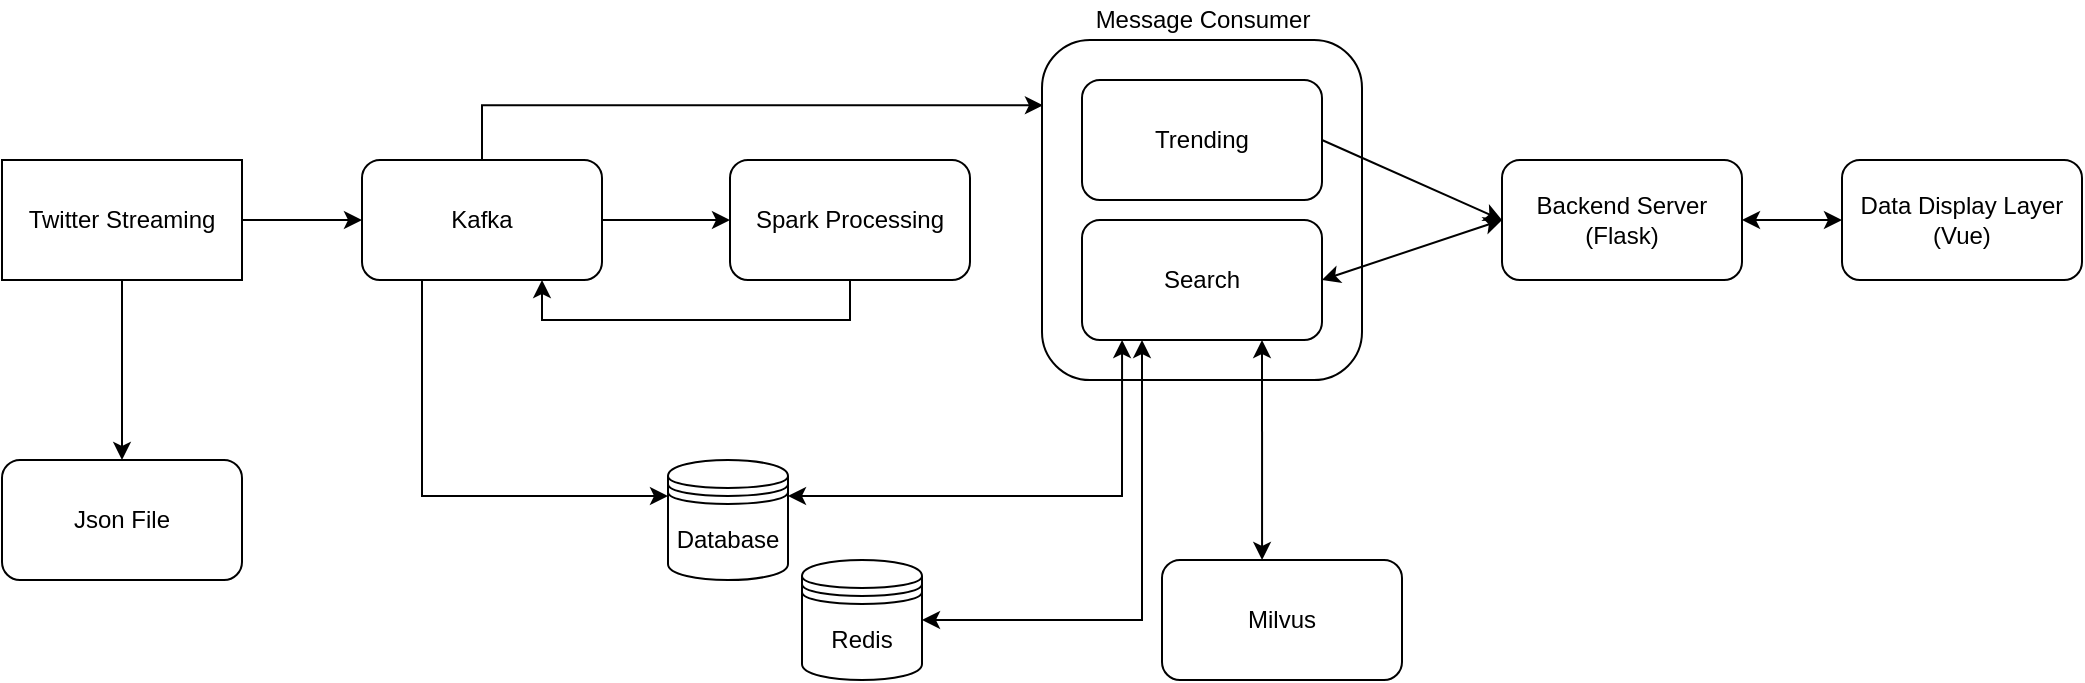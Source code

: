 <mxfile version="15.7.4" type="github">
  <diagram id="lZiy0iLzy_MYxIfIbjXl" name="Page-1">
    <mxGraphModel dx="1206" dy="552" grid="1" gridSize="10" guides="1" tooltips="1" connect="1" arrows="1" fold="1" page="1" pageScale="1" pageWidth="827" pageHeight="1169" math="0" shadow="0">
      <root>
        <mxCell id="0" />
        <mxCell id="1" parent="0" />
        <mxCell id="AnlLIFib7zOeCQXsE0wH-50" value="" style="rounded=1;whiteSpace=wrap;html=1;" vertex="1" parent="1">
          <mxGeometry x="570" y="100" width="160" height="170" as="geometry" />
        </mxCell>
        <mxCell id="AnlLIFib7zOeCQXsE0wH-6" style="edgeStyle=orthogonalEdgeStyle;rounded=0;orthogonalLoop=1;jettySize=auto;html=1;exitX=1;exitY=0.5;exitDx=0;exitDy=0;entryX=0;entryY=0.5;entryDx=0;entryDy=0;shadow=0;strokeColor=#000000;fillColor=#000000;" edge="1" parent="1" source="AnlLIFib7zOeCQXsE0wH-3" target="AnlLIFib7zOeCQXsE0wH-5">
          <mxGeometry relative="1" as="geometry" />
        </mxCell>
        <mxCell id="AnlLIFib7zOeCQXsE0wH-26" style="edgeStyle=orthogonalEdgeStyle;rounded=0;orthogonalLoop=1;jettySize=auto;html=1;exitX=0.25;exitY=1;exitDx=0;exitDy=0;entryX=0;entryY=0.3;entryDx=0;entryDy=0;shadow=0;strokeColor=#000000;fillColor=#000000;" edge="1" parent="1" source="AnlLIFib7zOeCQXsE0wH-3" target="AnlLIFib7zOeCQXsE0wH-12">
          <mxGeometry relative="1" as="geometry" />
        </mxCell>
        <mxCell id="AnlLIFib7zOeCQXsE0wH-52" style="edgeStyle=orthogonalEdgeStyle;rounded=0;orthogonalLoop=1;jettySize=auto;html=1;exitX=0.5;exitY=0;exitDx=0;exitDy=0;entryX=0.003;entryY=0.192;entryDx=0;entryDy=0;entryPerimeter=0;shadow=0;strokeColor=#000000;fillColor=#000000;" edge="1" parent="1" source="AnlLIFib7zOeCQXsE0wH-3" target="AnlLIFib7zOeCQXsE0wH-50">
          <mxGeometry relative="1" as="geometry" />
        </mxCell>
        <mxCell id="AnlLIFib7zOeCQXsE0wH-3" value="Kafka" style="rounded=1;whiteSpace=wrap;html=1;" vertex="1" parent="1">
          <mxGeometry x="230" y="160" width="120" height="60" as="geometry" />
        </mxCell>
        <mxCell id="AnlLIFib7zOeCQXsE0wH-25" style="edgeStyle=orthogonalEdgeStyle;rounded=0;orthogonalLoop=1;jettySize=auto;html=1;exitX=0.5;exitY=1;exitDx=0;exitDy=0;entryX=0.75;entryY=1;entryDx=0;entryDy=0;shadow=0;strokeColor=#000000;fillColor=#000000;" edge="1" parent="1" source="AnlLIFib7zOeCQXsE0wH-5" target="AnlLIFib7zOeCQXsE0wH-3">
          <mxGeometry relative="1" as="geometry">
            <Array as="points">
              <mxPoint x="474" y="240" />
              <mxPoint x="320" y="240" />
            </Array>
          </mxGeometry>
        </mxCell>
        <mxCell id="AnlLIFib7zOeCQXsE0wH-5" value="Spark Processing" style="rounded=1;whiteSpace=wrap;html=1;" vertex="1" parent="1">
          <mxGeometry x="414" y="160" width="120" height="60" as="geometry" />
        </mxCell>
        <mxCell id="AnlLIFib7zOeCQXsE0wH-12" value="Database" style="shape=datastore;whiteSpace=wrap;html=1;" vertex="1" parent="1">
          <mxGeometry x="383" y="310" width="60" height="60" as="geometry" />
        </mxCell>
        <mxCell id="AnlLIFib7zOeCQXsE0wH-19" style="edgeStyle=orthogonalEdgeStyle;rounded=0;orthogonalLoop=1;jettySize=auto;html=1;exitX=1;exitY=0.5;exitDx=0;exitDy=0;entryX=0;entryY=0.5;entryDx=0;entryDy=0;shadow=0;strokeColor=#000000;fillColor=#000000;" edge="1" parent="1" source="AnlLIFib7zOeCQXsE0wH-17" target="AnlLIFib7zOeCQXsE0wH-3">
          <mxGeometry relative="1" as="geometry" />
        </mxCell>
        <mxCell id="AnlLIFib7zOeCQXsE0wH-61" style="edgeStyle=orthogonalEdgeStyle;rounded=0;orthogonalLoop=1;jettySize=auto;html=1;exitX=0.5;exitY=1;exitDx=0;exitDy=0;entryX=0.5;entryY=0;entryDx=0;entryDy=0;shadow=0;strokeColor=#000000;fillColor=#000000;" edge="1" parent="1" source="AnlLIFib7zOeCQXsE0wH-17" target="AnlLIFib7zOeCQXsE0wH-60">
          <mxGeometry relative="1" as="geometry" />
        </mxCell>
        <mxCell id="AnlLIFib7zOeCQXsE0wH-17" value="Twitter Streaming" style="rounded=0;whiteSpace=wrap;html=1;" vertex="1" parent="1">
          <mxGeometry x="50" y="160" width="120" height="60" as="geometry" />
        </mxCell>
        <mxCell id="AnlLIFib7zOeCQXsE0wH-21" value="Trending" style="rounded=1;whiteSpace=wrap;html=1;" vertex="1" parent="1">
          <mxGeometry x="590" y="120" width="120" height="60" as="geometry" />
        </mxCell>
        <mxCell id="AnlLIFib7zOeCQXsE0wH-22" value="Search" style="rounded=1;whiteSpace=wrap;html=1;" vertex="1" parent="1">
          <mxGeometry x="590" y="190" width="120" height="60" as="geometry" />
        </mxCell>
        <mxCell id="AnlLIFib7zOeCQXsE0wH-31" value="Redis" style="shape=datastore;whiteSpace=wrap;html=1;" vertex="1" parent="1">
          <mxGeometry x="450" y="360" width="60" height="60" as="geometry" />
        </mxCell>
        <mxCell id="AnlLIFib7zOeCQXsE0wH-39" value="Backend Server&lt;br&gt;(Flask)" style="rounded=1;whiteSpace=wrap;html=1;" vertex="1" parent="1">
          <mxGeometry x="800" y="160" width="120" height="60" as="geometry" />
        </mxCell>
        <mxCell id="AnlLIFib7zOeCQXsE0wH-41" value="" style="endArrow=classic;startArrow=classic;html=1;rounded=0;shadow=0;strokeColor=#000000;fillColor=#000000;entryX=0;entryY=0.5;entryDx=0;entryDy=0;exitX=1;exitY=0.5;exitDx=0;exitDy=0;" edge="1" parent="1" source="AnlLIFib7zOeCQXsE0wH-22" target="AnlLIFib7zOeCQXsE0wH-39">
          <mxGeometry width="50" height="50" relative="1" as="geometry">
            <mxPoint x="890" y="270" as="sourcePoint" />
            <mxPoint x="940" y="220" as="targetPoint" />
          </mxGeometry>
        </mxCell>
        <mxCell id="AnlLIFib7zOeCQXsE0wH-42" value="" style="endArrow=classic;html=1;rounded=0;shadow=0;strokeColor=#000000;fillColor=#000000;exitX=1;exitY=0.5;exitDx=0;exitDy=0;entryX=0;entryY=0.5;entryDx=0;entryDy=0;" edge="1" parent="1" source="AnlLIFib7zOeCQXsE0wH-21" target="AnlLIFib7zOeCQXsE0wH-39">
          <mxGeometry width="50" height="50" relative="1" as="geometry">
            <mxPoint x="910" y="110" as="sourcePoint" />
            <mxPoint x="960" y="60" as="targetPoint" />
          </mxGeometry>
        </mxCell>
        <mxCell id="AnlLIFib7zOeCQXsE0wH-43" value="Data Display Layer&lt;br&gt;(Vue)" style="rounded=1;whiteSpace=wrap;html=1;" vertex="1" parent="1">
          <mxGeometry x="970" y="160" width="120" height="60" as="geometry" />
        </mxCell>
        <mxCell id="AnlLIFib7zOeCQXsE0wH-44" value="" style="endArrow=classic;startArrow=classic;html=1;rounded=0;shadow=0;strokeColor=#000000;fillColor=#000000;exitX=1;exitY=0.5;exitDx=0;exitDy=0;entryX=0;entryY=0.5;entryDx=0;entryDy=0;" edge="1" parent="1" source="AnlLIFib7zOeCQXsE0wH-39" target="AnlLIFib7zOeCQXsE0wH-43">
          <mxGeometry width="50" height="50" relative="1" as="geometry">
            <mxPoint x="1050" y="330" as="sourcePoint" />
            <mxPoint x="1100" y="280" as="targetPoint" />
          </mxGeometry>
        </mxCell>
        <mxCell id="AnlLIFib7zOeCQXsE0wH-45" value="Milvus&lt;br&gt;" style="rounded=1;whiteSpace=wrap;html=1;" vertex="1" parent="1">
          <mxGeometry x="630" y="360" width="120" height="60" as="geometry" />
        </mxCell>
        <mxCell id="AnlLIFib7zOeCQXsE0wH-51" value="Message Consumer" style="text;html=1;align=center;verticalAlign=middle;resizable=0;points=[];autosize=1;strokeColor=none;fillColor=none;" vertex="1" parent="1">
          <mxGeometry x="590" y="80" width="120" height="20" as="geometry" />
        </mxCell>
        <mxCell id="AnlLIFib7zOeCQXsE0wH-60" value="Json File" style="rounded=1;whiteSpace=wrap;html=1;" vertex="1" parent="1">
          <mxGeometry x="50" y="310" width="120" height="60" as="geometry" />
        </mxCell>
        <mxCell id="AnlLIFib7zOeCQXsE0wH-62" value="" style="endArrow=classic;startArrow=classic;html=1;rounded=0;shadow=0;strokeColor=#000000;fillColor=#000000;exitX=1;exitY=0.3;exitDx=0;exitDy=0;entryX=0.167;entryY=1;entryDx=0;entryDy=0;entryPerimeter=0;" edge="1" parent="1" source="AnlLIFib7zOeCQXsE0wH-12" target="AnlLIFib7zOeCQXsE0wH-22">
          <mxGeometry width="50" height="50" relative="1" as="geometry">
            <mxPoint x="540" y="350" as="sourcePoint" />
            <mxPoint x="590" y="300" as="targetPoint" />
            <Array as="points">
              <mxPoint x="610" y="328" />
            </Array>
          </mxGeometry>
        </mxCell>
        <mxCell id="AnlLIFib7zOeCQXsE0wH-63" value="" style="endArrow=classic;startArrow=classic;html=1;rounded=0;shadow=0;strokeColor=#000000;fillColor=#000000;exitX=1;exitY=0.5;exitDx=0;exitDy=0;entryX=0.25;entryY=1;entryDx=0;entryDy=0;" edge="1" parent="1" source="AnlLIFib7zOeCQXsE0wH-31" target="AnlLIFib7zOeCQXsE0wH-22">
          <mxGeometry width="50" height="50" relative="1" as="geometry">
            <mxPoint x="640" y="460" as="sourcePoint" />
            <mxPoint x="690" y="410" as="targetPoint" />
            <Array as="points">
              <mxPoint x="620" y="390" />
            </Array>
          </mxGeometry>
        </mxCell>
        <mxCell id="AnlLIFib7zOeCQXsE0wH-64" value="" style="endArrow=classic;startArrow=classic;html=1;rounded=0;shadow=0;strokeColor=#000000;fillColor=#000000;entryX=0.75;entryY=1;entryDx=0;entryDy=0;exitX=0.417;exitY=0;exitDx=0;exitDy=0;exitPerimeter=0;" edge="1" parent="1" source="AnlLIFib7zOeCQXsE0wH-45" target="AnlLIFib7zOeCQXsE0wH-22">
          <mxGeometry width="50" height="50" relative="1" as="geometry">
            <mxPoint x="790" y="330" as="sourcePoint" />
            <mxPoint x="840" y="280" as="targetPoint" />
          </mxGeometry>
        </mxCell>
      </root>
    </mxGraphModel>
  </diagram>
</mxfile>
